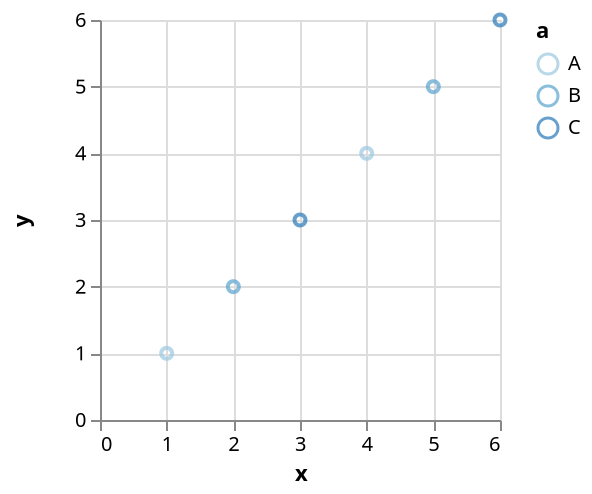 {
  "$schema": "https://vega.github.io/schema/vega/v4.json",
  "autosize": "pad",
  "padding": 5,
  "width": 200,
  "height": 200,
  "style": "cell",
  "data": [
    {
      "name": "source_0",
      "values": [
        {"a": "B", "x": 2, "y": 2},
        {"a": "A", "x": 1, "y": 1},
        {"a": "A", "x": 4, "y": 4},
        {"a": "B", "x": 5, "y": 5},
        {"a": "C", "x": 3, "y": 3},
        {"a": "C", "x": 6, "y": 6}
      ]
    }
  ],
  "marks": [
    {
      "name": "marks",
      "type": "symbol",
      "style": ["point"],
      "from": {"data": "source_0"},
      "encode": {
        "update": {
          "opacity": {"value": 0.7},
          "fill": [
            {
              "test": "datum[\"x\"] === null || isNaN(datum[\"x\"]) || datum[\"y\"] === null || isNaN(datum[\"y\"])",
              "value": null
            },
            {"value": "transparent"}
          ],
          "stroke": [
            {
              "test": "datum[\"x\"] === null || isNaN(datum[\"x\"]) || datum[\"y\"] === null || isNaN(datum[\"y\"])",
              "value": null
            },
            {"scale": "color", "field": "a"}
          ],
          "tooltip": {
            "signal": "{\"x\": format(datum[\"x\"], \"\"), \"y\": format(datum[\"y\"], \"\"), \"a\": ''+datum[\"a\"]}"
          },
          "x": {"scale": "x", "field": "x"},
          "y": {"scale": "y", "field": "y"}
        }
      }
    }
  ],
  "scales": [
    {
      "name": "x",
      "type": "linear",
      "domain": {"data": "source_0", "field": "x"},
      "range": [0, {"signal": "width"}],
      "nice": true,
      "zero": true
    },
    {
      "name": "y",
      "type": "linear",
      "domain": {"data": "source_0", "field": "y"},
      "range": [{"signal": "height"}, 0],
      "nice": true,
      "zero": true
    },
    {
      "name": "color",
      "type": "ordinal",
      "domain": {"data": "source_0", "field": "a", "sort": true},
      "range": "ordinal"
    }
  ],
  "axes": [
    {
      "scale": "x",
      "orient": "bottom",
      "grid": false,
      "title": "x",
      "labelFlush": true,
      "labelOverlap": true,
      "tickCount": {"signal": "ceil(width/40)"},
      "zindex": 1
    },
    {
      "scale": "x",
      "orient": "bottom",
      "gridScale": "y",
      "grid": true,
      "tickCount": {"signal": "ceil(width/40)"},
      "domain": false,
      "labels": false,
      "maxExtent": 0,
      "minExtent": 0,
      "ticks": false,
      "zindex": 0
    },
    {
      "scale": "y",
      "orient": "left",
      "grid": false,
      "title": "y",
      "labelOverlap": true,
      "tickCount": {"signal": "ceil(height/40)"},
      "zindex": 1
    },
    {
      "scale": "y",
      "orient": "left",
      "gridScale": "x",
      "grid": true,
      "tickCount": {"signal": "ceil(height/40)"},
      "domain": false,
      "labels": false,
      "maxExtent": 0,
      "minExtent": 0,
      "ticks": false,
      "zindex": 0
    }
  ],
  "legends": [
    {
      "stroke": "color",
      "title": "a",
      "encode": {
        "symbols": {
          "update": {
            "fill": {"value": "transparent"},
            "opacity": {"value": 0.7}
          }
        }
      }
    }
  ],
  "config": {"axisY": {"minExtent": 30}, "legend": {"gradientLength": 185}}
}
